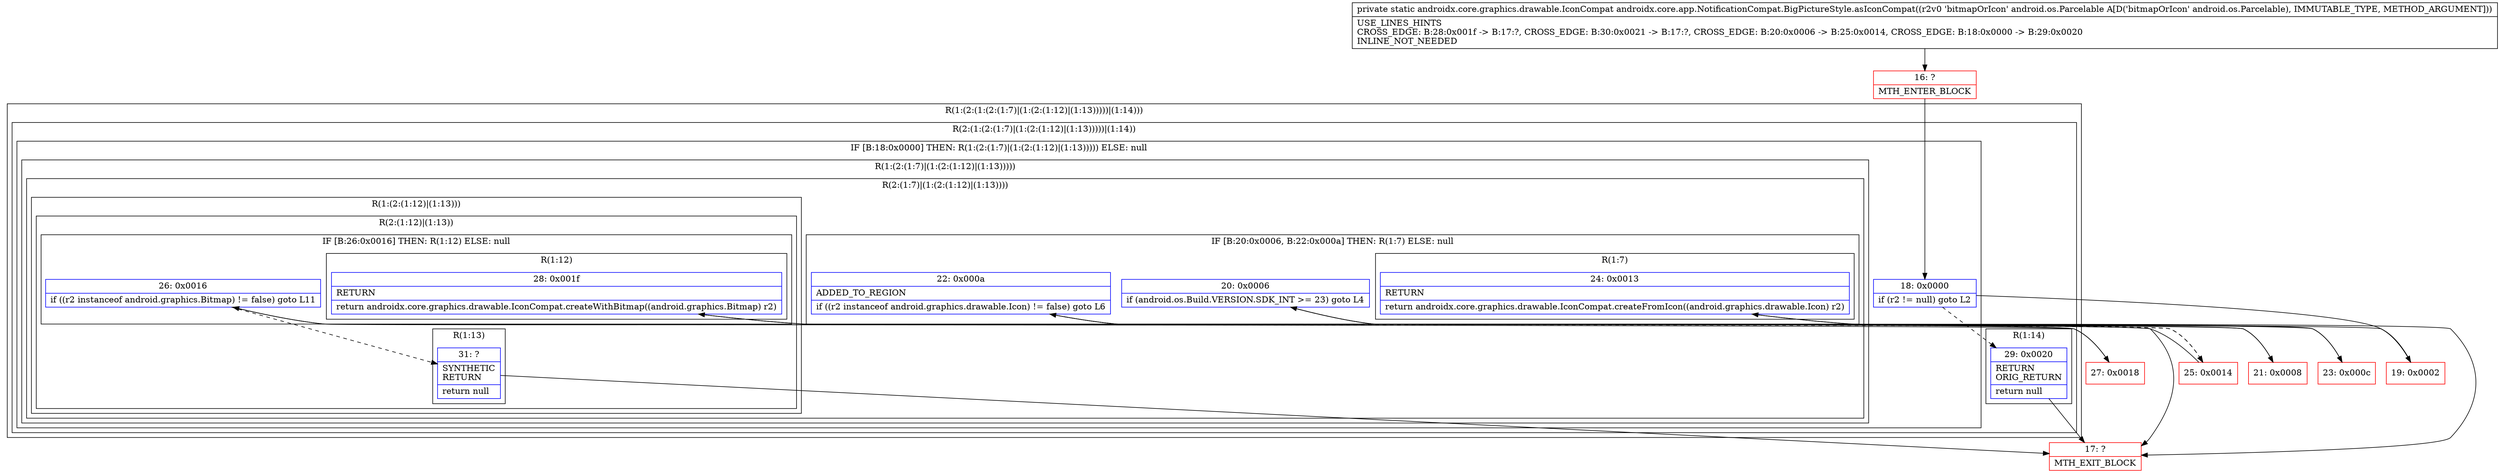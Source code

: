 digraph "CFG forandroidx.core.app.NotificationCompat.BigPictureStyle.asIconCompat(Landroid\/os\/Parcelable;)Landroidx\/core\/graphics\/drawable\/IconCompat;" {
subgraph cluster_Region_141196467 {
label = "R(1:(2:(1:(2:(1:7)|(1:(2:(1:12)|(1:13)))))|(1:14)))";
node [shape=record,color=blue];
subgraph cluster_Region_408059031 {
label = "R(2:(1:(2:(1:7)|(1:(2:(1:12)|(1:13)))))|(1:14))";
node [shape=record,color=blue];
subgraph cluster_IfRegion_2017826224 {
label = "IF [B:18:0x0000] THEN: R(1:(2:(1:7)|(1:(2:(1:12)|(1:13))))) ELSE: null";
node [shape=record,color=blue];
Node_18 [shape=record,label="{18\:\ 0x0000|if (r2 != null) goto L2\l}"];
subgraph cluster_Region_1538193281 {
label = "R(1:(2:(1:7)|(1:(2:(1:12)|(1:13)))))";
node [shape=record,color=blue];
subgraph cluster_Region_8030115 {
label = "R(2:(1:7)|(1:(2:(1:12)|(1:13))))";
node [shape=record,color=blue];
subgraph cluster_IfRegion_197649919 {
label = "IF [B:20:0x0006, B:22:0x000a] THEN: R(1:7) ELSE: null";
node [shape=record,color=blue];
Node_20 [shape=record,label="{20\:\ 0x0006|if (android.os.Build.VERSION.SDK_INT \>= 23) goto L4\l}"];
Node_22 [shape=record,label="{22\:\ 0x000a|ADDED_TO_REGION\l|if ((r2 instanceof android.graphics.drawable.Icon) != false) goto L6\l}"];
subgraph cluster_Region_1601898786 {
label = "R(1:7)";
node [shape=record,color=blue];
Node_24 [shape=record,label="{24\:\ 0x0013|RETURN\l|return androidx.core.graphics.drawable.IconCompat.createFromIcon((android.graphics.drawable.Icon) r2)\l}"];
}
}
subgraph cluster_Region_1942355891 {
label = "R(1:(2:(1:12)|(1:13)))";
node [shape=record,color=blue];
subgraph cluster_Region_668346871 {
label = "R(2:(1:12)|(1:13))";
node [shape=record,color=blue];
subgraph cluster_IfRegion_327866607 {
label = "IF [B:26:0x0016] THEN: R(1:12) ELSE: null";
node [shape=record,color=blue];
Node_26 [shape=record,label="{26\:\ 0x0016|if ((r2 instanceof android.graphics.Bitmap) != false) goto L11\l}"];
subgraph cluster_Region_348119461 {
label = "R(1:12)";
node [shape=record,color=blue];
Node_28 [shape=record,label="{28\:\ 0x001f|RETURN\l|return androidx.core.graphics.drawable.IconCompat.createWithBitmap((android.graphics.Bitmap) r2)\l}"];
}
}
subgraph cluster_Region_1222356198 {
label = "R(1:13)";
node [shape=record,color=blue];
Node_31 [shape=record,label="{31\:\ ?|SYNTHETIC\lRETURN\l|return null\l}"];
}
}
}
}
}
}
subgraph cluster_Region_1591000475 {
label = "R(1:14)";
node [shape=record,color=blue];
Node_29 [shape=record,label="{29\:\ 0x0020|RETURN\lORIG_RETURN\l|return null\l}"];
}
}
}
Node_16 [shape=record,color=red,label="{16\:\ ?|MTH_ENTER_BLOCK\l}"];
Node_19 [shape=record,color=red,label="{19\:\ 0x0002}"];
Node_21 [shape=record,color=red,label="{21\:\ 0x0008}"];
Node_23 [shape=record,color=red,label="{23\:\ 0x000c}"];
Node_17 [shape=record,color=red,label="{17\:\ ?|MTH_EXIT_BLOCK\l}"];
Node_25 [shape=record,color=red,label="{25\:\ 0x0014}"];
Node_27 [shape=record,color=red,label="{27\:\ 0x0018}"];
MethodNode[shape=record,label="{private static androidx.core.graphics.drawable.IconCompat androidx.core.app.NotificationCompat.BigPictureStyle.asIconCompat((r2v0 'bitmapOrIcon' android.os.Parcelable A[D('bitmapOrIcon' android.os.Parcelable), IMMUTABLE_TYPE, METHOD_ARGUMENT]))  | USE_LINES_HINTS\lCROSS_EDGE: B:28:0x001f \-\> B:17:?, CROSS_EDGE: B:30:0x0021 \-\> B:17:?, CROSS_EDGE: B:20:0x0006 \-\> B:25:0x0014, CROSS_EDGE: B:18:0x0000 \-\> B:29:0x0020\lINLINE_NOT_NEEDED\l}"];
MethodNode -> Node_16;Node_18 -> Node_19;
Node_18 -> Node_29[style=dashed];
Node_20 -> Node_21;
Node_20 -> Node_25[style=dashed];
Node_22 -> Node_23;
Node_22 -> Node_25[style=dashed];
Node_24 -> Node_17;
Node_26 -> Node_27;
Node_26 -> Node_31[style=dashed];
Node_28 -> Node_17;
Node_31 -> Node_17;
Node_29 -> Node_17;
Node_16 -> Node_18;
Node_19 -> Node_20;
Node_21 -> Node_22;
Node_23 -> Node_24;
Node_25 -> Node_26;
Node_27 -> Node_28;
}


